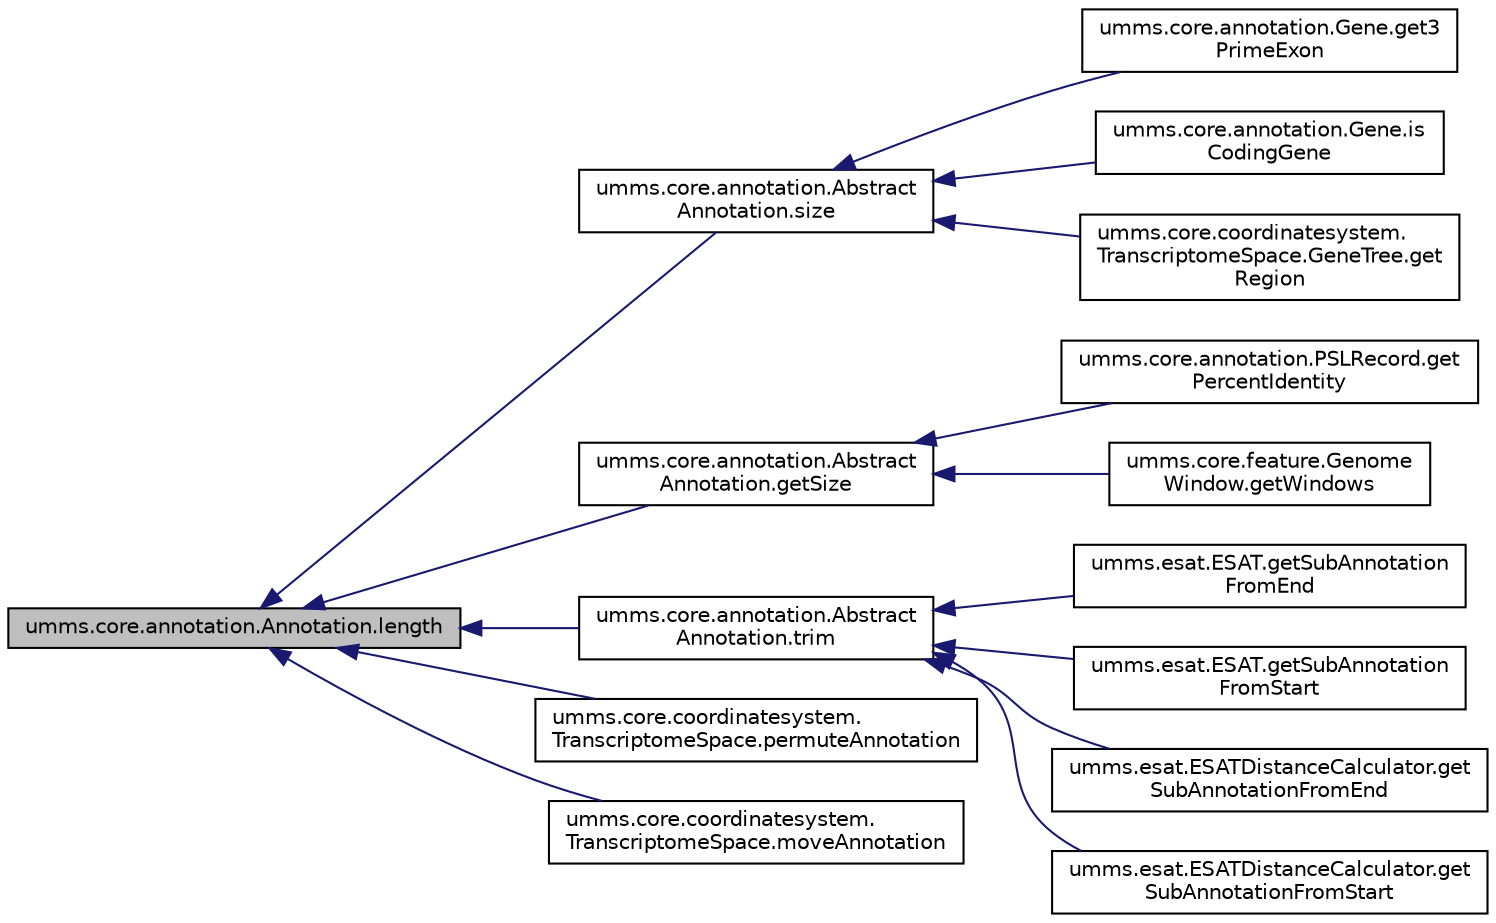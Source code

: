 digraph "umms.core.annotation.Annotation.length"
{
  edge [fontname="Helvetica",fontsize="10",labelfontname="Helvetica",labelfontsize="10"];
  node [fontname="Helvetica",fontsize="10",shape=record];
  rankdir="LR";
  Node1 [label="umms.core.annotation.Annotation.length",height=0.2,width=0.4,color="black", fillcolor="grey75", style="filled" fontcolor="black"];
  Node1 -> Node2 [dir="back",color="midnightblue",fontsize="10",style="solid"];
  Node2 [label="umms.core.annotation.Abstract\lAnnotation.size",height=0.2,width=0.4,color="black", fillcolor="white", style="filled",URL="$classumms_1_1core_1_1annotation_1_1_abstract_annotation.html#acfe7f4b4188dabba73d9d53de81f240f"];
  Node2 -> Node3 [dir="back",color="midnightblue",fontsize="10",style="solid"];
  Node3 [label="umms.core.annotation.Gene.get3\lPrimeExon",height=0.2,width=0.4,color="black", fillcolor="white", style="filled",URL="$classumms_1_1core_1_1annotation_1_1_gene.html#a402966c4490f62bffd11bbdff30aef78"];
  Node2 -> Node4 [dir="back",color="midnightblue",fontsize="10",style="solid"];
  Node4 [label="umms.core.annotation.Gene.is\lCodingGene",height=0.2,width=0.4,color="black", fillcolor="white", style="filled",URL="$classumms_1_1core_1_1annotation_1_1_gene.html#ad2a651cd125ea1ebea3f496cb62853e3"];
  Node2 -> Node5 [dir="back",color="midnightblue",fontsize="10",style="solid"];
  Node5 [label="umms.core.coordinatesystem.\lTranscriptomeSpace.GeneTree.get\lRegion",height=0.2,width=0.4,color="black", fillcolor="white", style="filled",URL="$classumms_1_1core_1_1coordinatesystem_1_1_transcriptome_space_1_1_gene_tree.html#a2812ecf6ec4ce7e66677e01961b3fb8a"];
  Node1 -> Node6 [dir="back",color="midnightblue",fontsize="10",style="solid"];
  Node6 [label="umms.core.annotation.Abstract\lAnnotation.getSize",height=0.2,width=0.4,color="black", fillcolor="white", style="filled",URL="$classumms_1_1core_1_1annotation_1_1_abstract_annotation.html#a502d642ef35b9ef95d88156fe0c0114d"];
  Node6 -> Node7 [dir="back",color="midnightblue",fontsize="10",style="solid"];
  Node7 [label="umms.core.annotation.PSLRecord.get\lPercentIdentity",height=0.2,width=0.4,color="black", fillcolor="white", style="filled",URL="$classumms_1_1core_1_1annotation_1_1_p_s_l_record.html#a23ee2735be5903fd7a082554d1bf6edf"];
  Node6 -> Node8 [dir="back",color="midnightblue",fontsize="10",style="solid"];
  Node8 [label="umms.core.feature.Genome\lWindow.getWindows",height=0.2,width=0.4,color="black", fillcolor="white", style="filled",URL="$classumms_1_1core_1_1feature_1_1_genome_window.html#aa03e0fb867f659eba10ca1144469063d"];
  Node1 -> Node9 [dir="back",color="midnightblue",fontsize="10",style="solid"];
  Node9 [label="umms.core.annotation.Abstract\lAnnotation.trim",height=0.2,width=0.4,color="black", fillcolor="white", style="filled",URL="$classumms_1_1core_1_1annotation_1_1_abstract_annotation.html#a7101ed1a3444755c06346f6bdb4bdbd0"];
  Node9 -> Node10 [dir="back",color="midnightblue",fontsize="10",style="solid"];
  Node10 [label="umms.esat.ESAT.getSubAnnotation\lFromEnd",height=0.2,width=0.4,color="black", fillcolor="white", style="filled",URL="$classumms_1_1esat_1_1_e_s_a_t.html#aeb4346e593752ad30a10e4c59026e85d"];
  Node9 -> Node11 [dir="back",color="midnightblue",fontsize="10",style="solid"];
  Node11 [label="umms.esat.ESAT.getSubAnnotation\lFromStart",height=0.2,width=0.4,color="black", fillcolor="white", style="filled",URL="$classumms_1_1esat_1_1_e_s_a_t.html#a46150c22de56265a4175d196b4f50ae2"];
  Node9 -> Node12 [dir="back",color="midnightblue",fontsize="10",style="solid"];
  Node12 [label="umms.esat.ESATDistanceCalculator.get\lSubAnnotationFromEnd",height=0.2,width=0.4,color="black", fillcolor="white", style="filled",URL="$classumms_1_1esat_1_1_e_s_a_t_distance_calculator.html#a8991dbfa8390362b7401aa10aa78a753"];
  Node9 -> Node13 [dir="back",color="midnightblue",fontsize="10",style="solid"];
  Node13 [label="umms.esat.ESATDistanceCalculator.get\lSubAnnotationFromStart",height=0.2,width=0.4,color="black", fillcolor="white", style="filled",URL="$classumms_1_1esat_1_1_e_s_a_t_distance_calculator.html#aa651a5a0773a942db8851c56201b1316"];
  Node1 -> Node14 [dir="back",color="midnightblue",fontsize="10",style="solid"];
  Node14 [label="umms.core.coordinatesystem.\lTranscriptomeSpace.permuteAnnotation",height=0.2,width=0.4,color="black", fillcolor="white", style="filled",URL="$classumms_1_1core_1_1coordinatesystem_1_1_transcriptome_space.html#aa8c3e12d74fe7ab650ad70b4e5962017"];
  Node1 -> Node15 [dir="back",color="midnightblue",fontsize="10",style="solid"];
  Node15 [label="umms.core.coordinatesystem.\lTranscriptomeSpace.moveAnnotation",height=0.2,width=0.4,color="black", fillcolor="white", style="filled",URL="$classumms_1_1core_1_1coordinatesystem_1_1_transcriptome_space.html#aab8d4e9081568504dda0d062bebd2fe7"];
}
